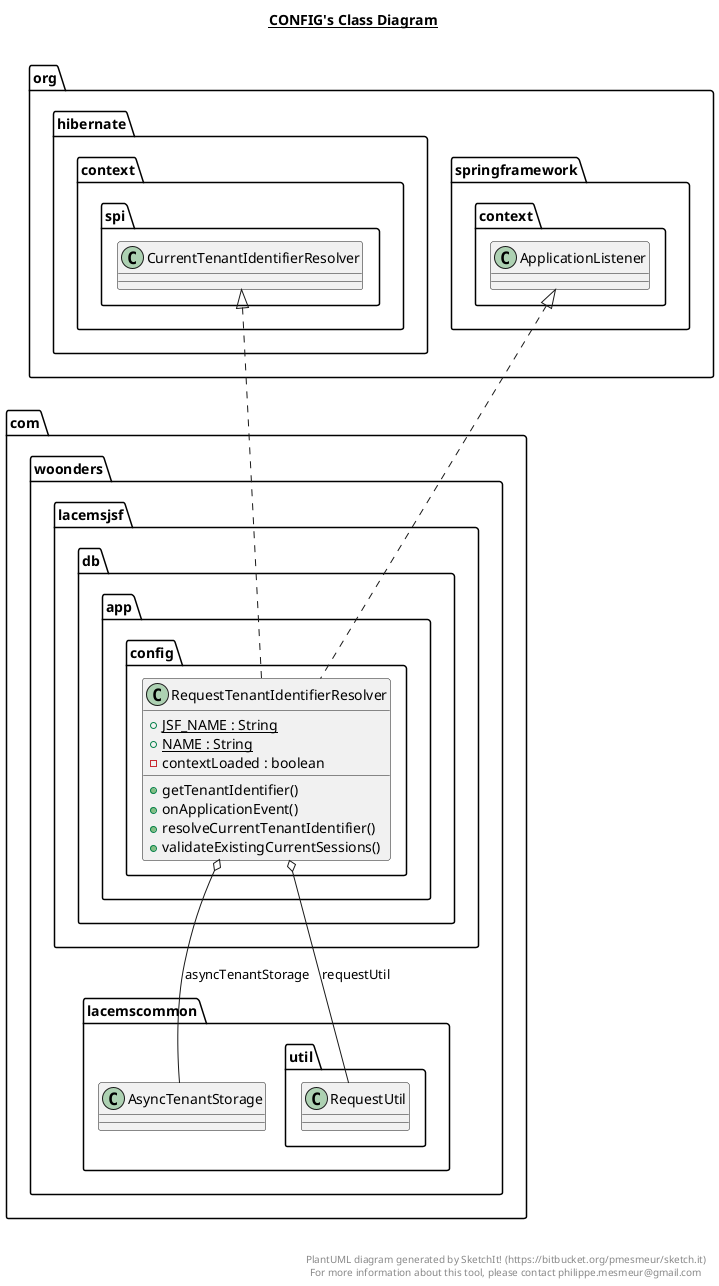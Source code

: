 @startuml

title __CONFIG's Class Diagram__\n

  namespace com.woonders.lacemsjsf.db.app.config {
    class com.woonders.lacemsjsf.db.app.config.RequestTenantIdentifierResolver {
        {static} + JSF_NAME : String
        {static} + NAME : String
        - contextLoaded : boolean
        + getTenantIdentifier()
        + onApplicationEvent()
        + resolveCurrentTenantIdentifier()
        + validateExistingCurrentSessions()
    }
  }
  

  com.woonders.lacemsjsf.db.app.config.RequestTenantIdentifierResolver .up.|> org.hibernate.context.spi.CurrentTenantIdentifierResolver
  com.woonders.lacemsjsf.db.app.config.RequestTenantIdentifierResolver .up.|> org.springframework.context.ApplicationListener
  com.woonders.lacemsjsf.db.app.config.RequestTenantIdentifierResolver o-- com.woonders.lacemscommon.AsyncTenantStorage : asyncTenantStorage
  com.woonders.lacemsjsf.db.app.config.RequestTenantIdentifierResolver o-- com.woonders.lacemscommon.util.RequestUtil : requestUtil


right footer


PlantUML diagram generated by SketchIt! (https://bitbucket.org/pmesmeur/sketch.it)
For more information about this tool, please contact philippe.mesmeur@gmail.com
endfooter

@enduml
